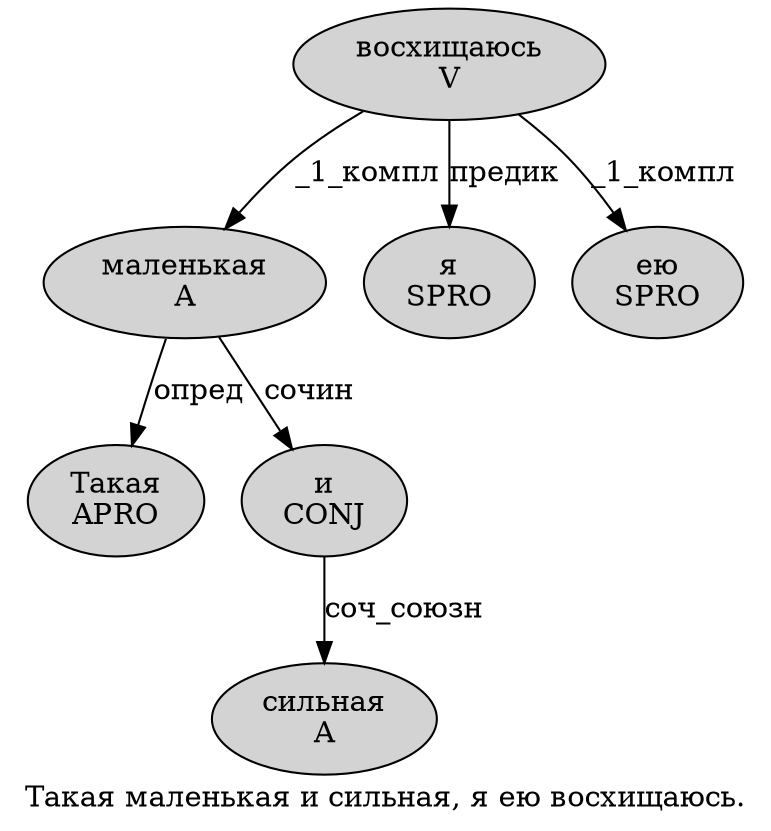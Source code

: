 digraph SENTENCE_24 {
	graph [label="Такая маленькая и сильная, я ею восхищаюсь."]
	node [style=filled]
		0 [label="Такая
APRO" color="" fillcolor=lightgray penwidth=1 shape=ellipse]
		1 [label="маленькая
A" color="" fillcolor=lightgray penwidth=1 shape=ellipse]
		2 [label="и
CONJ" color="" fillcolor=lightgray penwidth=1 shape=ellipse]
		3 [label="сильная
A" color="" fillcolor=lightgray penwidth=1 shape=ellipse]
		5 [label="я
SPRO" color="" fillcolor=lightgray penwidth=1 shape=ellipse]
		6 [label="ею
SPRO" color="" fillcolor=lightgray penwidth=1 shape=ellipse]
		7 [label="восхищаюсь
V" color="" fillcolor=lightgray penwidth=1 shape=ellipse]
			1 -> 0 [label="опред"]
			1 -> 2 [label="сочин"]
			7 -> 1 [label="_1_компл"]
			7 -> 5 [label="предик"]
			7 -> 6 [label="_1_компл"]
			2 -> 3 [label="соч_союзн"]
}